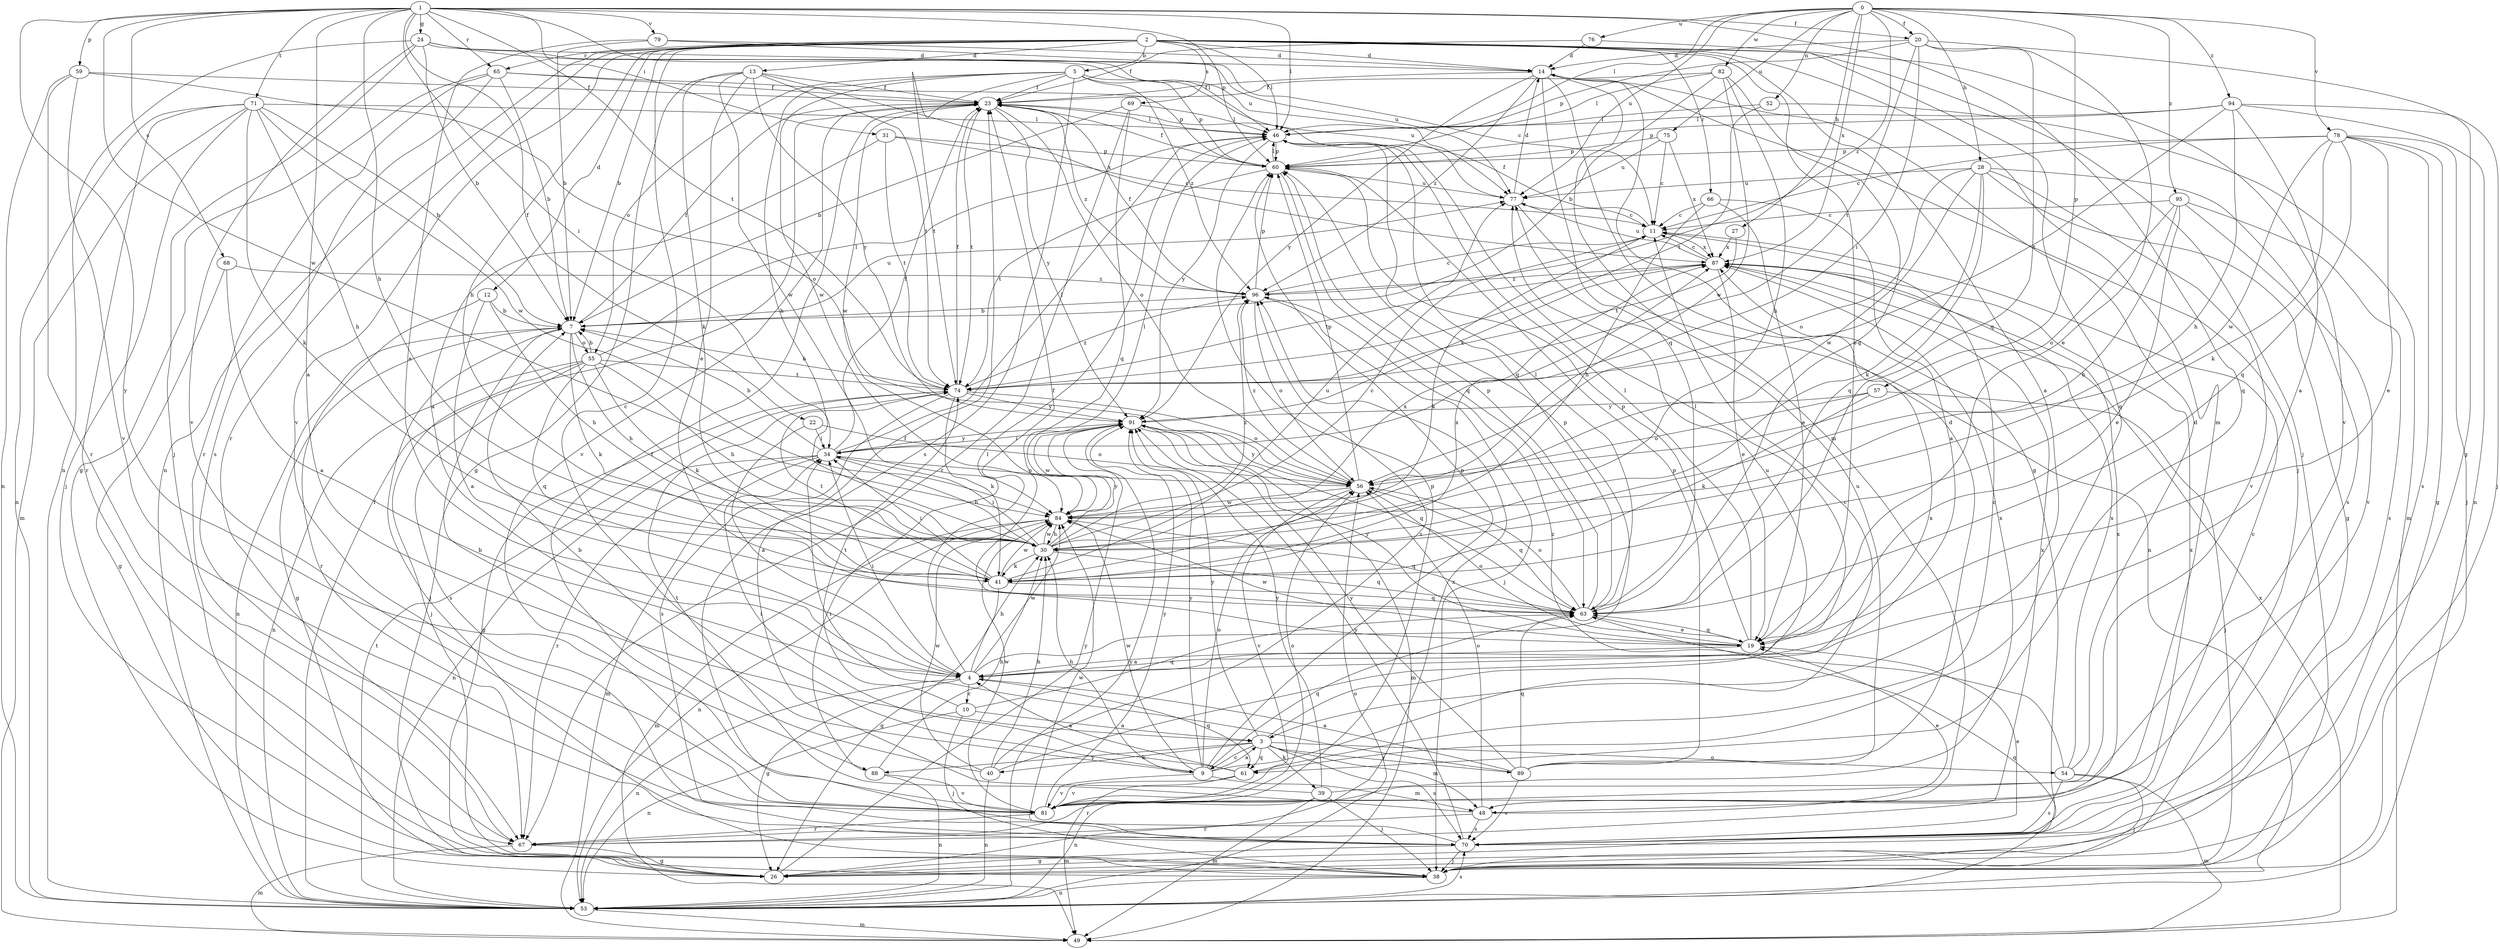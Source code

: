 strict digraph  {
0;
1;
2;
3;
4;
5;
7;
9;
10;
11;
12;
13;
14;
19;
20;
22;
23;
24;
26;
27;
28;
30;
31;
34;
38;
39;
40;
41;
46;
48;
49;
52;
53;
54;
55;
56;
57;
59;
60;
61;
63;
65;
66;
67;
68;
69;
70;
71;
74;
75;
76;
77;
78;
79;
81;
82;
84;
87;
88;
89;
91;
94;
95;
96;
0 -> 20  [label=f];
0 -> 27  [label=h];
0 -> 28  [label=h];
0 -> 46  [label=l];
0 -> 52  [label=n];
0 -> 57  [label=p];
0 -> 75  [label=u];
0 -> 76  [label=u];
0 -> 77  [label=u];
0 -> 78  [label=v];
0 -> 82  [label=w];
0 -> 87  [label=x];
0 -> 94  [label=z];
0 -> 95  [label=z];
0 -> 96  [label=z];
1 -> 3  [label=a];
1 -> 20  [label=f];
1 -> 22  [label=f];
1 -> 24  [label=g];
1 -> 30  [label=h];
1 -> 31  [label=i];
1 -> 34  [label=i];
1 -> 46  [label=l];
1 -> 59  [label=p];
1 -> 60  [label=p];
1 -> 61  [label=q];
1 -> 65  [label=r];
1 -> 68  [label=s];
1 -> 71  [label=t];
1 -> 74  [label=t];
1 -> 77  [label=u];
1 -> 79  [label=v];
1 -> 84  [label=w];
1 -> 88  [label=y];
2 -> 3  [label=a];
2 -> 5  [label=b];
2 -> 7  [label=b];
2 -> 9  [label=c];
2 -> 12  [label=d];
2 -> 13  [label=d];
2 -> 14  [label=d];
2 -> 19  [label=e];
2 -> 30  [label=h];
2 -> 38  [label=j];
2 -> 46  [label=l];
2 -> 48  [label=m];
2 -> 53  [label=n];
2 -> 61  [label=q];
2 -> 65  [label=r];
2 -> 66  [label=r];
2 -> 67  [label=r];
2 -> 69  [label=s];
2 -> 81  [label=v];
3 -> 9  [label=c];
3 -> 39  [label=k];
3 -> 40  [label=k];
3 -> 48  [label=m];
3 -> 54  [label=o];
3 -> 61  [label=q];
3 -> 70  [label=s];
3 -> 77  [label=u];
3 -> 88  [label=y];
3 -> 89  [label=y];
3 -> 91  [label=y];
4 -> 10  [label=c];
4 -> 23  [label=f];
4 -> 26  [label=g];
4 -> 30  [label=h];
4 -> 34  [label=i];
4 -> 46  [label=l];
4 -> 53  [label=n];
4 -> 60  [label=p];
4 -> 61  [label=q];
4 -> 84  [label=w];
5 -> 23  [label=f];
5 -> 30  [label=h];
5 -> 55  [label=o];
5 -> 60  [label=p];
5 -> 70  [label=s];
5 -> 74  [label=t];
5 -> 77  [label=u];
5 -> 84  [label=w];
5 -> 96  [label=z];
7 -> 23  [label=f];
7 -> 26  [label=g];
7 -> 30  [label=h];
7 -> 38  [label=j];
7 -> 41  [label=k];
7 -> 53  [label=n];
7 -> 55  [label=o];
7 -> 77  [label=u];
9 -> 3  [label=a];
9 -> 7  [label=b];
9 -> 11  [label=c];
9 -> 30  [label=h];
9 -> 48  [label=m];
9 -> 56  [label=o];
9 -> 60  [label=p];
9 -> 63  [label=q];
9 -> 81  [label=v];
9 -> 84  [label=w];
9 -> 91  [label=y];
10 -> 3  [label=a];
10 -> 38  [label=j];
10 -> 53  [label=n];
10 -> 63  [label=q];
10 -> 74  [label=t];
11 -> 23  [label=f];
11 -> 41  [label=k];
11 -> 87  [label=x];
12 -> 4  [label=a];
12 -> 7  [label=b];
12 -> 30  [label=h];
12 -> 67  [label=r];
13 -> 19  [label=e];
13 -> 23  [label=f];
13 -> 26  [label=g];
13 -> 41  [label=k];
13 -> 74  [label=t];
13 -> 84  [label=w];
13 -> 87  [label=x];
13 -> 91  [label=y];
14 -> 23  [label=f];
14 -> 26  [label=g];
14 -> 38  [label=j];
14 -> 48  [label=m];
14 -> 63  [label=q];
14 -> 91  [label=y];
14 -> 96  [label=z];
19 -> 4  [label=a];
19 -> 46  [label=l];
19 -> 56  [label=o];
19 -> 60  [label=p];
19 -> 63  [label=q];
19 -> 84  [label=w];
19 -> 91  [label=y];
20 -> 14  [label=d];
20 -> 19  [label=e];
20 -> 26  [label=g];
20 -> 34  [label=i];
20 -> 60  [label=p];
20 -> 63  [label=q];
20 -> 74  [label=t];
22 -> 4  [label=a];
22 -> 34  [label=i];
22 -> 56  [label=o];
23 -> 46  [label=l];
23 -> 56  [label=o];
23 -> 74  [label=t];
23 -> 81  [label=v];
23 -> 84  [label=w];
23 -> 91  [label=y];
23 -> 96  [label=z];
24 -> 7  [label=b];
24 -> 14  [label=d];
24 -> 38  [label=j];
24 -> 46  [label=l];
24 -> 53  [label=n];
24 -> 77  [label=u];
24 -> 81  [label=v];
26 -> 91  [label=y];
26 -> 96  [label=z];
27 -> 74  [label=t];
27 -> 87  [label=x];
28 -> 26  [label=g];
28 -> 41  [label=k];
28 -> 56  [label=o];
28 -> 63  [label=q];
28 -> 70  [label=s];
28 -> 77  [label=u];
28 -> 81  [label=v];
28 -> 84  [label=w];
30 -> 11  [label=c];
30 -> 34  [label=i];
30 -> 41  [label=k];
30 -> 63  [label=q];
30 -> 84  [label=w];
30 -> 87  [label=x];
30 -> 91  [label=y];
30 -> 96  [label=z];
31 -> 4  [label=a];
31 -> 11  [label=c];
31 -> 60  [label=p];
31 -> 74  [label=t];
34 -> 7  [label=b];
34 -> 23  [label=f];
34 -> 30  [label=h];
34 -> 46  [label=l];
34 -> 49  [label=m];
34 -> 53  [label=n];
34 -> 56  [label=o];
34 -> 67  [label=r];
34 -> 91  [label=y];
38 -> 53  [label=n];
39 -> 23  [label=f];
39 -> 38  [label=j];
39 -> 49  [label=m];
39 -> 53  [label=n];
39 -> 67  [label=r];
39 -> 87  [label=x];
39 -> 91  [label=y];
40 -> 7  [label=b];
40 -> 30  [label=h];
40 -> 53  [label=n];
40 -> 84  [label=w];
40 -> 87  [label=x];
40 -> 96  [label=z];
41 -> 26  [label=g];
41 -> 34  [label=i];
41 -> 63  [label=q];
41 -> 74  [label=t];
41 -> 77  [label=u];
41 -> 84  [label=w];
41 -> 87  [label=x];
46 -> 60  [label=p];
46 -> 63  [label=q];
46 -> 91  [label=y];
48 -> 19  [label=e];
48 -> 56  [label=o];
48 -> 67  [label=r];
48 -> 70  [label=s];
48 -> 74  [label=t];
48 -> 87  [label=x];
49 -> 87  [label=x];
52 -> 46  [label=l];
52 -> 49  [label=m];
52 -> 74  [label=t];
53 -> 23  [label=f];
53 -> 49  [label=m];
53 -> 56  [label=o];
53 -> 63  [label=q];
53 -> 70  [label=s];
53 -> 74  [label=t];
53 -> 91  [label=y];
54 -> 14  [label=d];
54 -> 38  [label=j];
54 -> 49  [label=m];
54 -> 70  [label=s];
54 -> 87  [label=x];
54 -> 96  [label=z];
55 -> 7  [label=b];
55 -> 30  [label=h];
55 -> 38  [label=j];
55 -> 41  [label=k];
55 -> 46  [label=l];
55 -> 53  [label=n];
55 -> 63  [label=q];
55 -> 70  [label=s];
55 -> 74  [label=t];
56 -> 60  [label=p];
56 -> 63  [label=q];
56 -> 81  [label=v];
56 -> 84  [label=w];
56 -> 91  [label=y];
56 -> 96  [label=z];
57 -> 38  [label=j];
57 -> 41  [label=k];
57 -> 56  [label=o];
57 -> 91  [label=y];
59 -> 23  [label=f];
59 -> 53  [label=n];
59 -> 56  [label=o];
59 -> 67  [label=r];
59 -> 81  [label=v];
60 -> 23  [label=f];
60 -> 46  [label=l];
60 -> 63  [label=q];
60 -> 74  [label=t];
60 -> 77  [label=u];
61 -> 4  [label=a];
61 -> 11  [label=c];
61 -> 34  [label=i];
61 -> 49  [label=m];
61 -> 81  [label=v];
63 -> 19  [label=e];
63 -> 46  [label=l];
63 -> 56  [label=o];
63 -> 60  [label=p];
65 -> 7  [label=b];
65 -> 23  [label=f];
65 -> 26  [label=g];
65 -> 60  [label=p];
65 -> 67  [label=r];
65 -> 70  [label=s];
66 -> 4  [label=a];
66 -> 11  [label=c];
66 -> 19  [label=e];
66 -> 30  [label=h];
67 -> 26  [label=g];
67 -> 49  [label=m];
67 -> 87  [label=x];
68 -> 4  [label=a];
68 -> 26  [label=g];
68 -> 96  [label=z];
69 -> 7  [label=b];
69 -> 46  [label=l];
69 -> 63  [label=q];
69 -> 67  [label=r];
70 -> 11  [label=c];
70 -> 19  [label=e];
70 -> 26  [label=g];
70 -> 38  [label=j];
70 -> 84  [label=w];
70 -> 87  [label=x];
70 -> 91  [label=y];
71 -> 7  [label=b];
71 -> 30  [label=h];
71 -> 38  [label=j];
71 -> 41  [label=k];
71 -> 46  [label=l];
71 -> 49  [label=m];
71 -> 53  [label=n];
71 -> 67  [label=r];
71 -> 84  [label=w];
74 -> 7  [label=b];
74 -> 23  [label=f];
74 -> 26  [label=g];
74 -> 41  [label=k];
74 -> 56  [label=o];
74 -> 70  [label=s];
74 -> 91  [label=y];
74 -> 96  [label=z];
75 -> 11  [label=c];
75 -> 60  [label=p];
75 -> 77  [label=u];
75 -> 87  [label=x];
76 -> 14  [label=d];
76 -> 23  [label=f];
76 -> 81  [label=v];
77 -> 11  [label=c];
77 -> 14  [label=d];
77 -> 53  [label=n];
78 -> 11  [label=c];
78 -> 19  [label=e];
78 -> 26  [label=g];
78 -> 38  [label=j];
78 -> 41  [label=k];
78 -> 60  [label=p];
78 -> 63  [label=q];
78 -> 70  [label=s];
78 -> 84  [label=w];
79 -> 4  [label=a];
79 -> 7  [label=b];
79 -> 11  [label=c];
79 -> 14  [label=d];
81 -> 23  [label=f];
81 -> 56  [label=o];
81 -> 60  [label=p];
81 -> 67  [label=r];
81 -> 84  [label=w];
81 -> 91  [label=y];
82 -> 7  [label=b];
82 -> 23  [label=f];
82 -> 30  [label=h];
82 -> 46  [label=l];
82 -> 63  [label=q];
82 -> 84  [label=w];
84 -> 30  [label=h];
84 -> 46  [label=l];
84 -> 49  [label=m];
84 -> 53  [label=n];
84 -> 63  [label=q];
87 -> 11  [label=c];
87 -> 19  [label=e];
87 -> 74  [label=t];
87 -> 77  [label=u];
87 -> 96  [label=z];
88 -> 30  [label=h];
88 -> 46  [label=l];
88 -> 53  [label=n];
88 -> 81  [label=v];
89 -> 4  [label=a];
89 -> 14  [label=d];
89 -> 34  [label=i];
89 -> 60  [label=p];
89 -> 63  [label=q];
89 -> 70  [label=s];
89 -> 77  [label=u];
89 -> 91  [label=y];
91 -> 34  [label=i];
91 -> 49  [label=m];
91 -> 63  [label=q];
91 -> 84  [label=w];
91 -> 87  [label=x];
94 -> 4  [label=a];
94 -> 30  [label=h];
94 -> 38  [label=j];
94 -> 46  [label=l];
94 -> 53  [label=n];
94 -> 60  [label=p];
94 -> 74  [label=t];
95 -> 11  [label=c];
95 -> 19  [label=e];
95 -> 30  [label=h];
95 -> 56  [label=o];
95 -> 70  [label=s];
95 -> 81  [label=v];
96 -> 7  [label=b];
96 -> 11  [label=c];
96 -> 23  [label=f];
96 -> 38  [label=j];
96 -> 56  [label=o];
96 -> 60  [label=p];
}
